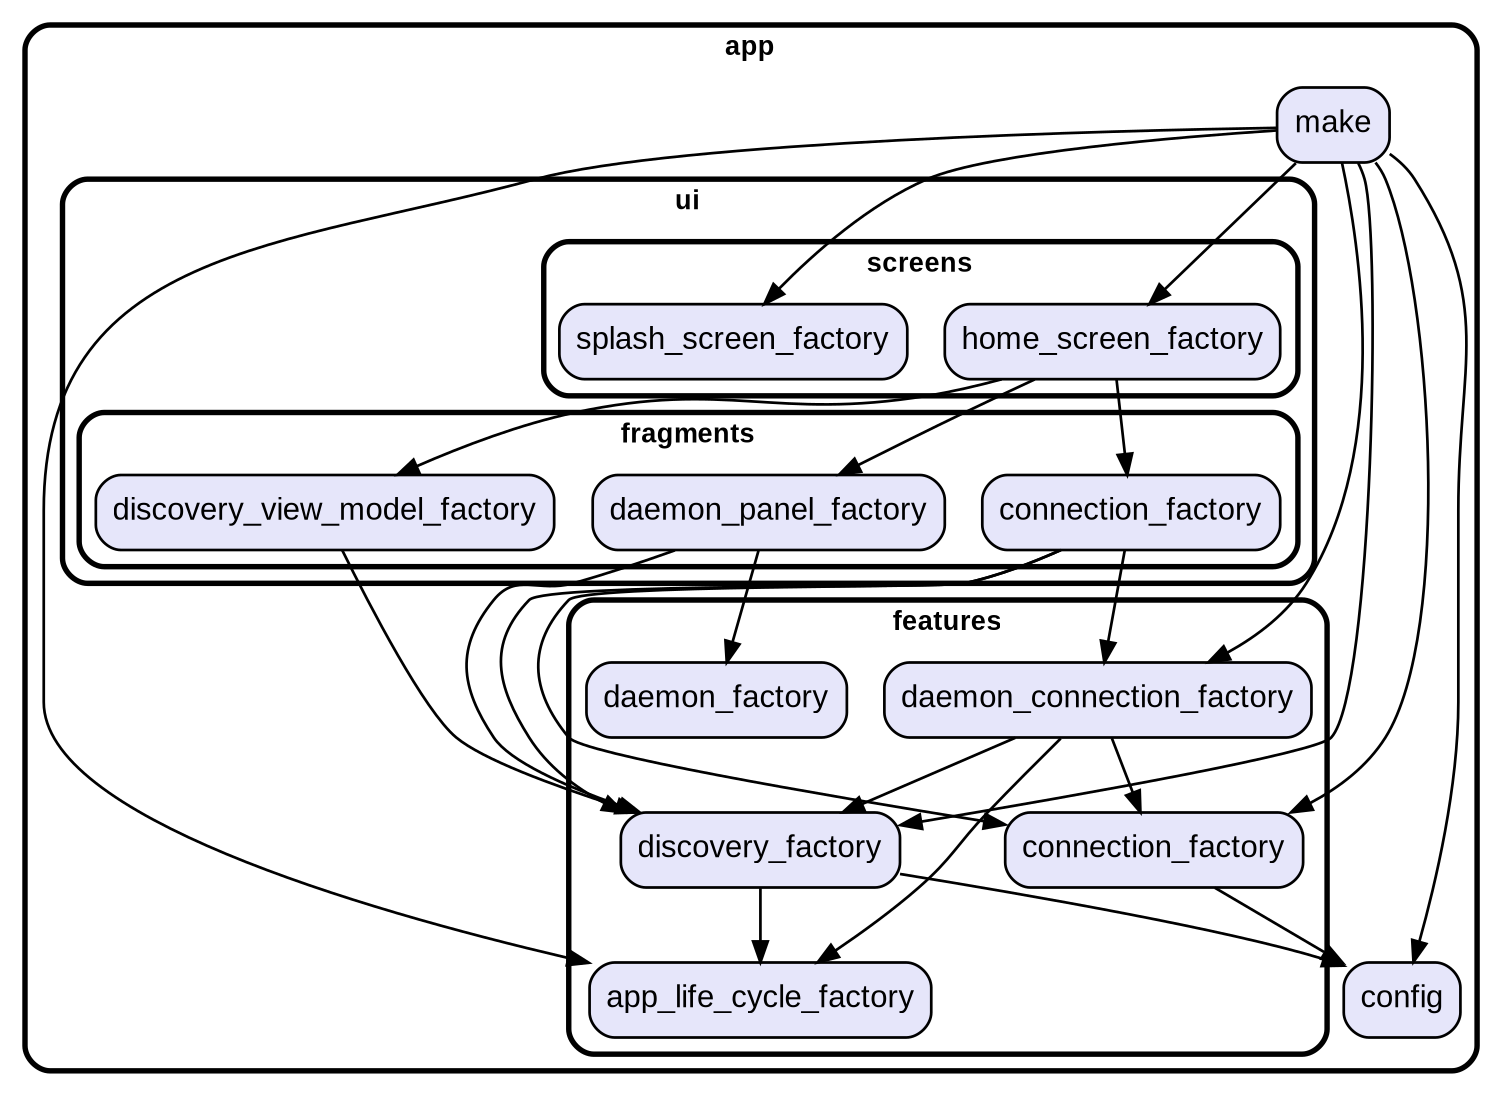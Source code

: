 digraph "" {
  graph [style=rounded fontname="Arial Black" fontsize=13 penwidth=2.6];
  node [shape=rect style="filled,rounded" fontname=Arial fontsize=15 fillcolor=Lavender penwidth=1.3];
  edge [penwidth=1.3];
  "/ui/fragments/daemon_panel_factory.dart" [label="daemon_panel_factory"];
  "/ui/fragments/discovery_view_model_factory.dart" [label="discovery_view_model_factory"];
  "/ui/fragments/connection_factory.dart" [label="connection_factory"];
  "/ui/screens/splash_screen_factory.dart" [label="splash_screen_factory"];
  "/ui/screens/home_screen_factory.dart" [label="home_screen_factory"];
  "/features/daemon_connection_factory.dart" [label="daemon_connection_factory"];
  "/features/connection_factory.dart" [label="connection_factory"];
  "/features/discovery_factory.dart" [label="discovery_factory"];
  "/features/daemon_factory.dart" [label="daemon_factory"];
  "/features/app_life_cycle_factory.dart" [label="app_life_cycle_factory"];
  "/config.dart" [label="config"];
  "/make.dart" [label="make"];
  subgraph "cluster~" {
    label="app";
    "/config.dart";
    "/make.dart";
    subgraph "cluster~/ui" {
      label="ui";
      subgraph "cluster~/ui/fragments" {
        label="fragments";
        "/ui/fragments/daemon_panel_factory.dart";
        "/ui/fragments/discovery_view_model_factory.dart";
        "/ui/fragments/connection_factory.dart";
      }
      subgraph "cluster~/ui/screens" {
        label="screens";
        "/ui/screens/splash_screen_factory.dart";
        "/ui/screens/home_screen_factory.dart";
      }
    }
    subgraph "cluster~/features" {
      label="features";
      "/features/daemon_connection_factory.dart";
      "/features/connection_factory.dart";
      "/features/discovery_factory.dart";
      "/features/daemon_factory.dart";
      "/features/app_life_cycle_factory.dart";
    }
  }
  "/ui/fragments/daemon_panel_factory.dart" -> "/features/daemon_factory.dart";
  "/ui/fragments/daemon_panel_factory.dart" -> "/features/discovery_factory.dart";
  "/ui/fragments/discovery_view_model_factory.dart" -> "/features/discovery_factory.dart";
  "/ui/fragments/connection_factory.dart" -> "/features/connection_factory.dart";
  "/ui/fragments/connection_factory.dart" -> "/features/daemon_connection_factory.dart";
  "/ui/fragments/connection_factory.dart" -> "/features/discovery_factory.dart";
  "/ui/screens/home_screen_factory.dart" -> "/ui/fragments/connection_factory.dart";
  "/ui/screens/home_screen_factory.dart" -> "/ui/fragments/daemon_panel_factory.dart";
  "/ui/screens/home_screen_factory.dart" -> "/ui/fragments/discovery_view_model_factory.dart";
  "/features/daemon_connection_factory.dart" -> "/features/app_life_cycle_factory.dart";
  "/features/daemon_connection_factory.dart" -> "/features/connection_factory.dart";
  "/features/daemon_connection_factory.dart" -> "/features/discovery_factory.dart";
  "/features/connection_factory.dart" -> "/config.dart";
  "/features/discovery_factory.dart" -> "/config.dart";
  "/features/discovery_factory.dart" -> "/features/app_life_cycle_factory.dart";
  "/make.dart" -> "/config.dart";
  "/make.dart" -> "/features/app_life_cycle_factory.dart";
  "/make.dart" -> "/features/connection_factory.dart";
  "/make.dart" -> "/features/daemon_connection_factory.dart";
  "/make.dart" -> "/features/discovery_factory.dart";
  "/make.dart" -> "/ui/screens/home_screen_factory.dart";
  "/make.dart" -> "/ui/screens/splash_screen_factory.dart";
}
